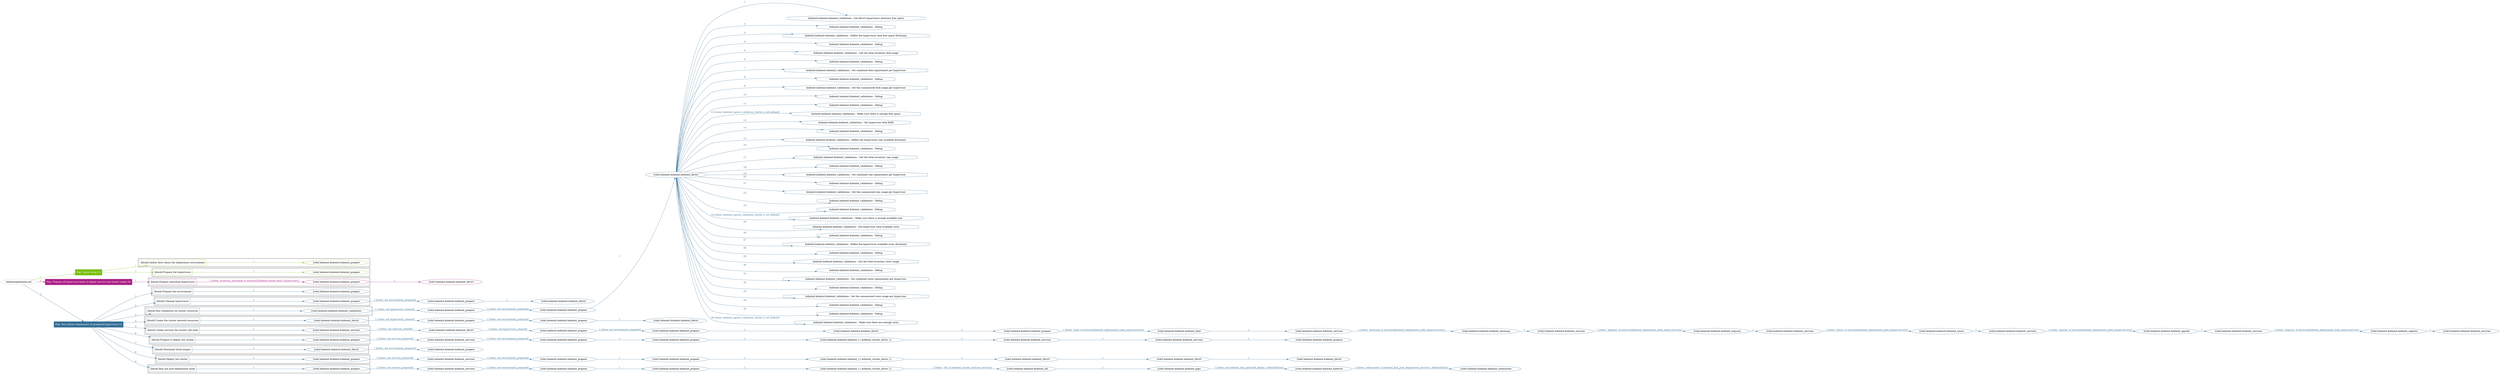 digraph {
	graph [concentrate=true ordering=in rankdir=LR ratio=fill]
	edge [esep=5 sep=10]
	"kubeinit/playbook.yml" [id=root_node style=dotted]
	play_78e0c5c6 [label="Play: Initial setup (1)" color="#7bbe0e" fontcolor="#ffffff" id=play_78e0c5c6 shape=box style=filled tooltip=localhost]
	"kubeinit/playbook.yml" -> play_78e0c5c6 [label="1 " color="#7bbe0e" fontcolor="#7bbe0e" id=edge_081ec9bc labeltooltip="1 " tooltip="1 "]
	subgraph "kubeinit.kubeinit.kubeinit_prepare" {
		role_49361a54 [label="[role] kubeinit.kubeinit.kubeinit_prepare" color="#7bbe0e" id=role_49361a54 tooltip="kubeinit.kubeinit.kubeinit_prepare"]
	}
	subgraph "kubeinit.kubeinit.kubeinit_prepare" {
		role_b3b9144f [label="[role] kubeinit.kubeinit.kubeinit_prepare" color="#7bbe0e" id=role_b3b9144f tooltip="kubeinit.kubeinit.kubeinit_prepare"]
	}
	subgraph "Play: Initial setup (1)" {
		play_78e0c5c6 -> block_4880dbca [label=1 color="#7bbe0e" fontcolor="#7bbe0e" id=edge_d084b6af labeltooltip=1 tooltip=1]
		subgraph cluster_block_4880dbca {
			block_4880dbca [label="[block] Gather facts about the deployment environment" color="#7bbe0e" id=block_4880dbca labeltooltip="Gather facts about the deployment environment" shape=box tooltip="Gather facts about the deployment environment"]
			block_4880dbca -> role_49361a54 [label="1 " color="#7bbe0e" fontcolor="#7bbe0e" id=edge_5d70359b labeltooltip="1 " tooltip="1 "]
		}
		play_78e0c5c6 -> block_6a4cf615 [label=2 color="#7bbe0e" fontcolor="#7bbe0e" id=edge_c360fb8b labeltooltip=2 tooltip=2]
		subgraph cluster_block_6a4cf615 {
			block_6a4cf615 [label="[block] Prepare the hypervisors" color="#7bbe0e" id=block_6a4cf615 labeltooltip="Prepare the hypervisors" shape=box tooltip="Prepare the hypervisors"]
			block_6a4cf615 -> role_b3b9144f [label="1 " color="#7bbe0e" fontcolor="#7bbe0e" id=edge_acd2c6da labeltooltip="1 " tooltip="1 "]
		}
	}
	play_a3384dc1 [label="Play: Prepare all hypervisor hosts to deploy service and cluster nodes (0)" color="#ac2087" fontcolor="#ffffff" id=play_a3384dc1 shape=box style=filled tooltip="Play: Prepare all hypervisor hosts to deploy service and cluster nodes (0)"]
	"kubeinit/playbook.yml" -> play_a3384dc1 [label="2 " color="#ac2087" fontcolor="#ac2087" id=edge_66e40b2c labeltooltip="2 " tooltip="2 "]
	subgraph "kubeinit.kubeinit.kubeinit_libvirt" {
		role_8b795a33 [label="[role] kubeinit.kubeinit.kubeinit_libvirt" color="#ac2087" id=role_8b795a33 tooltip="kubeinit.kubeinit.kubeinit_libvirt"]
	}
	subgraph "kubeinit.kubeinit.kubeinit_prepare" {
		role_91e2be31 [label="[role] kubeinit.kubeinit.kubeinit_prepare" color="#ac2087" id=role_91e2be31 tooltip="kubeinit.kubeinit.kubeinit_prepare"]
		role_91e2be31 -> role_8b795a33 [label="1 " color="#ac2087" fontcolor="#ac2087" id=edge_57174235 labeltooltip="1 " tooltip="1 "]
	}
	subgraph "Play: Prepare all hypervisor hosts to deploy service and cluster nodes (0)" {
		play_a3384dc1 -> block_22e64560 [label=1 color="#ac2087" fontcolor="#ac2087" id=edge_4ea8ae28 labeltooltip=1 tooltip=1]
		subgraph cluster_block_22e64560 {
			block_22e64560 [label="[block] Prepare individual hypervisors" color="#ac2087" id=block_22e64560 labeltooltip="Prepare individual hypervisors" shape=box tooltip="Prepare individual hypervisors"]
			block_22e64560 -> role_91e2be31 [label="1 [when: inventory_hostname in hostvars['kubeinit-cluster-facts'].hypervisors]" color="#ac2087" fontcolor="#ac2087" id=edge_3c7dc896 labeltooltip="1 [when: inventory_hostname in hostvars['kubeinit-cluster-facts'].hypervisors]" tooltip="1 [when: inventory_hostname in hostvars['kubeinit-cluster-facts'].hypervisors]"]
		}
	}
	play_2c9b46ae [label="Play: Run cluster deployment on prepared hypervisors (1)" color="#366f96" fontcolor="#ffffff" id=play_2c9b46ae shape=box style=filled tooltip=localhost]
	"kubeinit/playbook.yml" -> play_2c9b46ae [label="3 " color="#366f96" fontcolor="#366f96" id=edge_9c9fc6e3 labeltooltip="3 " tooltip="3 "]
	subgraph "kubeinit.kubeinit.kubeinit_prepare" {
		role_07605787 [label="[role] kubeinit.kubeinit.kubeinit_prepare" color="#366f96" id=role_07605787 tooltip="kubeinit.kubeinit.kubeinit_prepare"]
	}
	subgraph "kubeinit.kubeinit.kubeinit_libvirt" {
		role_a2a662f9 [label="[role] kubeinit.kubeinit.kubeinit_libvirt" color="#366f96" id=role_a2a662f9 tooltip="kubeinit.kubeinit.kubeinit_libvirt"]
	}
	subgraph "kubeinit.kubeinit.kubeinit_prepare" {
		role_4229e9a0 [label="[role] kubeinit.kubeinit.kubeinit_prepare" color="#366f96" id=role_4229e9a0 tooltip="kubeinit.kubeinit.kubeinit_prepare"]
		role_4229e9a0 -> role_a2a662f9 [label="1 " color="#366f96" fontcolor="#366f96" id=edge_b66af594 labeltooltip="1 " tooltip="1 "]
	}
	subgraph "kubeinit.kubeinit.kubeinit_prepare" {
		role_a5ef6d11 [label="[role] kubeinit.kubeinit.kubeinit_prepare" color="#366f96" id=role_a5ef6d11 tooltip="kubeinit.kubeinit.kubeinit_prepare"]
		role_a5ef6d11 -> role_4229e9a0 [label="1 [when: not environment_prepared]" color="#366f96" fontcolor="#366f96" id=edge_577969b5 labeltooltip="1 [when: not environment_prepared]" tooltip="1 [when: not environment_prepared]"]
	}
	subgraph "kubeinit.kubeinit.kubeinit_libvirt" {
		role_e459aa76 [label="[role] kubeinit.kubeinit.kubeinit_libvirt" color="#366f96" id=role_e459aa76 tooltip="kubeinit.kubeinit.kubeinit_libvirt"]
		task_b257404a [label="kubeinit.kubeinit.kubeinit_validations : Get libvirt hypervisors directory free space" color="#366f96" id=task_b257404a shape=octagon tooltip="kubeinit.kubeinit.kubeinit_validations : Get libvirt hypervisors directory free space"]
		role_e459aa76 -> task_b257404a [label="1 " color="#366f96" fontcolor="#366f96" id=edge_fc1ea0a2 labeltooltip="1 " tooltip="1 "]
		task_d31e4888 [label="kubeinit.kubeinit.kubeinit_validations : Debug" color="#366f96" id=task_d31e4888 shape=octagon tooltip="kubeinit.kubeinit.kubeinit_validations : Debug"]
		role_e459aa76 -> task_d31e4888 [label="2 " color="#366f96" fontcolor="#366f96" id=edge_0293eb52 labeltooltip="2 " tooltip="2 "]
		task_c49139e6 [label="kubeinit.kubeinit.kubeinit_validations : Define the hypervisors disk free space dictionary" color="#366f96" id=task_c49139e6 shape=octagon tooltip="kubeinit.kubeinit.kubeinit_validations : Define the hypervisors disk free space dictionary"]
		role_e459aa76 -> task_c49139e6 [label="3 " color="#366f96" fontcolor="#366f96" id=edge_d0acc52b labeltooltip="3 " tooltip="3 "]
		task_2e4860ab [label="kubeinit.kubeinit.kubeinit_validations : Debug" color="#366f96" id=task_2e4860ab shape=octagon tooltip="kubeinit.kubeinit.kubeinit_validations : Debug"]
		role_e459aa76 -> task_2e4860ab [label="4 " color="#366f96" fontcolor="#366f96" id=edge_023df4e5 labeltooltip="4 " tooltip="4 "]
		task_bb2fe923 [label="kubeinit.kubeinit.kubeinit_validations : Get the total inventory disk usage" color="#366f96" id=task_bb2fe923 shape=octagon tooltip="kubeinit.kubeinit.kubeinit_validations : Get the total inventory disk usage"]
		role_e459aa76 -> task_bb2fe923 [label="5 " color="#366f96" fontcolor="#366f96" id=edge_8eff5120 labeltooltip="5 " tooltip="5 "]
		task_5b0d829d [label="kubeinit.kubeinit.kubeinit_validations : Debug" color="#366f96" id=task_5b0d829d shape=octagon tooltip="kubeinit.kubeinit.kubeinit_validations : Debug"]
		role_e459aa76 -> task_5b0d829d [label="6 " color="#366f96" fontcolor="#366f96" id=edge_45d51ae0 labeltooltip="6 " tooltip="6 "]
		task_93ef8a6e [label="kubeinit.kubeinit.kubeinit_validations : Set combined disk requirement per hypervisor" color="#366f96" id=task_93ef8a6e shape=octagon tooltip="kubeinit.kubeinit.kubeinit_validations : Set combined disk requirement per hypervisor"]
		role_e459aa76 -> task_93ef8a6e [label="7 " color="#366f96" fontcolor="#366f96" id=edge_3972f02d labeltooltip="7 " tooltip="7 "]
		task_20ab6495 [label="kubeinit.kubeinit.kubeinit_validations : Debug" color="#366f96" id=task_20ab6495 shape=octagon tooltip="kubeinit.kubeinit.kubeinit_validations : Debug"]
		role_e459aa76 -> task_20ab6495 [label="8 " color="#366f96" fontcolor="#366f96" id=edge_bcea1ef4 labeltooltip="8 " tooltip="8 "]
		task_5484a7b8 [label="kubeinit.kubeinit.kubeinit_validations : Set the summarized disk usage per hypervisor" color="#366f96" id=task_5484a7b8 shape=octagon tooltip="kubeinit.kubeinit.kubeinit_validations : Set the summarized disk usage per hypervisor"]
		role_e459aa76 -> task_5484a7b8 [label="9 " color="#366f96" fontcolor="#366f96" id=edge_75a64a95 labeltooltip="9 " tooltip="9 "]
		task_d63a0058 [label="kubeinit.kubeinit.kubeinit_validations : Debug" color="#366f96" id=task_d63a0058 shape=octagon tooltip="kubeinit.kubeinit.kubeinit_validations : Debug"]
		role_e459aa76 -> task_d63a0058 [label="10 " color="#366f96" fontcolor="#366f96" id=edge_f9df5fb9 labeltooltip="10 " tooltip="10 "]
		task_d9444217 [label="kubeinit.kubeinit.kubeinit_validations : Debug" color="#366f96" id=task_d9444217 shape=octagon tooltip="kubeinit.kubeinit.kubeinit_validations : Debug"]
		role_e459aa76 -> task_d9444217 [label="11 " color="#366f96" fontcolor="#366f96" id=edge_daf56919 labeltooltip="11 " tooltip="11 "]
		task_ba3dba4c [label="kubeinit.kubeinit.kubeinit_validations : Make sure there is enough free space" color="#366f96" id=task_ba3dba4c shape=octagon tooltip="kubeinit.kubeinit.kubeinit_validations : Make sure there is enough free space"]
		role_e459aa76 -> task_ba3dba4c [label="12 [when: kubeinit_ignore_validation_checks is not defined]" color="#366f96" fontcolor="#366f96" id=edge_cc2455c1 labeltooltip="12 [when: kubeinit_ignore_validation_checks is not defined]" tooltip="12 [when: kubeinit_ignore_validation_checks is not defined]"]
		task_2770b4b2 [label="kubeinit.kubeinit.kubeinit_validations : Get hypervisor total RAM" color="#366f96" id=task_2770b4b2 shape=octagon tooltip="kubeinit.kubeinit.kubeinit_validations : Get hypervisor total RAM"]
		role_e459aa76 -> task_2770b4b2 [label="13 " color="#366f96" fontcolor="#366f96" id=edge_02e50876 labeltooltip="13 " tooltip="13 "]
		task_bf308fb3 [label="kubeinit.kubeinit.kubeinit_validations : Debug" color="#366f96" id=task_bf308fb3 shape=octagon tooltip="kubeinit.kubeinit.kubeinit_validations : Debug"]
		role_e459aa76 -> task_bf308fb3 [label="14 " color="#366f96" fontcolor="#366f96" id=edge_0a84e987 labeltooltip="14 " tooltip="14 "]
		task_bba93e92 [label="kubeinit.kubeinit.kubeinit_validations : Define the hypervisors ram available dictionary" color="#366f96" id=task_bba93e92 shape=octagon tooltip="kubeinit.kubeinit.kubeinit_validations : Define the hypervisors ram available dictionary"]
		role_e459aa76 -> task_bba93e92 [label="15 " color="#366f96" fontcolor="#366f96" id=edge_c0350aaf labeltooltip="15 " tooltip="15 "]
		task_e966447f [label="kubeinit.kubeinit.kubeinit_validations : Debug" color="#366f96" id=task_e966447f shape=octagon tooltip="kubeinit.kubeinit.kubeinit_validations : Debug"]
		role_e459aa76 -> task_e966447f [label="16 " color="#366f96" fontcolor="#366f96" id=edge_f5a5ab8d labeltooltip="16 " tooltip="16 "]
		task_87543a2d [label="kubeinit.kubeinit.kubeinit_validations : Get the total inventory ram usage" color="#366f96" id=task_87543a2d shape=octagon tooltip="kubeinit.kubeinit.kubeinit_validations : Get the total inventory ram usage"]
		role_e459aa76 -> task_87543a2d [label="17 " color="#366f96" fontcolor="#366f96" id=edge_529e8057 labeltooltip="17 " tooltip="17 "]
		task_7c62a261 [label="kubeinit.kubeinit.kubeinit_validations : Debug" color="#366f96" id=task_7c62a261 shape=octagon tooltip="kubeinit.kubeinit.kubeinit_validations : Debug"]
		role_e459aa76 -> task_7c62a261 [label="18 " color="#366f96" fontcolor="#366f96" id=edge_cb0914a3 labeltooltip="18 " tooltip="18 "]
		task_c16ec78d [label="kubeinit.kubeinit.kubeinit_validations : Set combined ram requirement per hypervisor" color="#366f96" id=task_c16ec78d shape=octagon tooltip="kubeinit.kubeinit.kubeinit_validations : Set combined ram requirement per hypervisor"]
		role_e459aa76 -> task_c16ec78d [label="19 " color="#366f96" fontcolor="#366f96" id=edge_7c21e29c labeltooltip="19 " tooltip="19 "]
		task_5fdf8964 [label="kubeinit.kubeinit.kubeinit_validations : Debug" color="#366f96" id=task_5fdf8964 shape=octagon tooltip="kubeinit.kubeinit.kubeinit_validations : Debug"]
		role_e459aa76 -> task_5fdf8964 [label="20 " color="#366f96" fontcolor="#366f96" id=edge_f0983c80 labeltooltip="20 " tooltip="20 "]
		task_afa3d9a6 [label="kubeinit.kubeinit.kubeinit_validations : Set the summarized ram usage per hypervisor" color="#366f96" id=task_afa3d9a6 shape=octagon tooltip="kubeinit.kubeinit.kubeinit_validations : Set the summarized ram usage per hypervisor"]
		role_e459aa76 -> task_afa3d9a6 [label="21 " color="#366f96" fontcolor="#366f96" id=edge_b2de5abe labeltooltip="21 " tooltip="21 "]
		task_c266c265 [label="kubeinit.kubeinit.kubeinit_validations : Debug" color="#366f96" id=task_c266c265 shape=octagon tooltip="kubeinit.kubeinit.kubeinit_validations : Debug"]
		role_e459aa76 -> task_c266c265 [label="22 " color="#366f96" fontcolor="#366f96" id=edge_27b56a0f labeltooltip="22 " tooltip="22 "]
		task_62589814 [label="kubeinit.kubeinit.kubeinit_validations : Debug" color="#366f96" id=task_62589814 shape=octagon tooltip="kubeinit.kubeinit.kubeinit_validations : Debug"]
		role_e459aa76 -> task_62589814 [label="23 " color="#366f96" fontcolor="#366f96" id=edge_af00137b labeltooltip="23 " tooltip="23 "]
		task_de4c83a9 [label="kubeinit.kubeinit.kubeinit_validations : Make sure there is enough available ram" color="#366f96" id=task_de4c83a9 shape=octagon tooltip="kubeinit.kubeinit.kubeinit_validations : Make sure there is enough available ram"]
		role_e459aa76 -> task_de4c83a9 [label="24 [when: kubeinit_ignore_validation_checks is not defined]" color="#366f96" fontcolor="#366f96" id=edge_6208bf9d labeltooltip="24 [when: kubeinit_ignore_validation_checks is not defined]" tooltip="24 [when: kubeinit_ignore_validation_checks is not defined]"]
		task_b7607610 [label="kubeinit.kubeinit.kubeinit_validations : Get hypervisor total available cores" color="#366f96" id=task_b7607610 shape=octagon tooltip="kubeinit.kubeinit.kubeinit_validations : Get hypervisor total available cores"]
		role_e459aa76 -> task_b7607610 [label="25 " color="#366f96" fontcolor="#366f96" id=edge_4ff2ddfd labeltooltip="25 " tooltip="25 "]
		task_a5dfbad9 [label="kubeinit.kubeinit.kubeinit_validations : Debug" color="#366f96" id=task_a5dfbad9 shape=octagon tooltip="kubeinit.kubeinit.kubeinit_validations : Debug"]
		role_e459aa76 -> task_a5dfbad9 [label="26 " color="#366f96" fontcolor="#366f96" id=edge_891e39f0 labeltooltip="26 " tooltip="26 "]
		task_230b8ec1 [label="kubeinit.kubeinit.kubeinit_validations : Define the hypervisors available cores dictionary" color="#366f96" id=task_230b8ec1 shape=octagon tooltip="kubeinit.kubeinit.kubeinit_validations : Define the hypervisors available cores dictionary"]
		role_e459aa76 -> task_230b8ec1 [label="27 " color="#366f96" fontcolor="#366f96" id=edge_7e0246ba labeltooltip="27 " tooltip="27 "]
		task_3df99e6a [label="kubeinit.kubeinit.kubeinit_validations : Debug" color="#366f96" id=task_3df99e6a shape=octagon tooltip="kubeinit.kubeinit.kubeinit_validations : Debug"]
		role_e459aa76 -> task_3df99e6a [label="28 " color="#366f96" fontcolor="#366f96" id=edge_71cd6ddc labeltooltip="28 " tooltip="28 "]
		task_5a6b801d [label="kubeinit.kubeinit.kubeinit_validations : Get the total inventory cores usage" color="#366f96" id=task_5a6b801d shape=octagon tooltip="kubeinit.kubeinit.kubeinit_validations : Get the total inventory cores usage"]
		role_e459aa76 -> task_5a6b801d [label="29 " color="#366f96" fontcolor="#366f96" id=edge_bdb0a72b labeltooltip="29 " tooltip="29 "]
		task_4a8b0789 [label="kubeinit.kubeinit.kubeinit_validations : Debug" color="#366f96" id=task_4a8b0789 shape=octagon tooltip="kubeinit.kubeinit.kubeinit_validations : Debug"]
		role_e459aa76 -> task_4a8b0789 [label="30 " color="#366f96" fontcolor="#366f96" id=edge_eadfa973 labeltooltip="30 " tooltip="30 "]
		task_93697d78 [label="kubeinit.kubeinit.kubeinit_validations : Set combined cores requirement per hypervisor" color="#366f96" id=task_93697d78 shape=octagon tooltip="kubeinit.kubeinit.kubeinit_validations : Set combined cores requirement per hypervisor"]
		role_e459aa76 -> task_93697d78 [label="31 " color="#366f96" fontcolor="#366f96" id=edge_93cf6aae labeltooltip="31 " tooltip="31 "]
		task_bc9c66f2 [label="kubeinit.kubeinit.kubeinit_validations : Debug" color="#366f96" id=task_bc9c66f2 shape=octagon tooltip="kubeinit.kubeinit.kubeinit_validations : Debug"]
		role_e459aa76 -> task_bc9c66f2 [label="32 " color="#366f96" fontcolor="#366f96" id=edge_4663ed2f labeltooltip="32 " tooltip="32 "]
		task_11d095f2 [label="kubeinit.kubeinit.kubeinit_validations : Set the summarized cores usage per hypervisor" color="#366f96" id=task_11d095f2 shape=octagon tooltip="kubeinit.kubeinit.kubeinit_validations : Set the summarized cores usage per hypervisor"]
		role_e459aa76 -> task_11d095f2 [label="33 " color="#366f96" fontcolor="#366f96" id=edge_84baf614 labeltooltip="33 " tooltip="33 "]
		task_166c3e89 [label="kubeinit.kubeinit.kubeinit_validations : Debug" color="#366f96" id=task_166c3e89 shape=octagon tooltip="kubeinit.kubeinit.kubeinit_validations : Debug"]
		role_e459aa76 -> task_166c3e89 [label="34 " color="#366f96" fontcolor="#366f96" id=edge_ef71ca6f labeltooltip="34 " tooltip="34 "]
		task_7e9fe84e [label="kubeinit.kubeinit.kubeinit_validations : Debug" color="#366f96" id=task_7e9fe84e shape=octagon tooltip="kubeinit.kubeinit.kubeinit_validations : Debug"]
		role_e459aa76 -> task_7e9fe84e [label="35 " color="#366f96" fontcolor="#366f96" id=edge_c22096f1 labeltooltip="35 " tooltip="35 "]
		task_85eacc3c [label="kubeinit.kubeinit.kubeinit_validations : Make sure there are enough cores" color="#366f96" id=task_85eacc3c shape=octagon tooltip="kubeinit.kubeinit.kubeinit_validations : Make sure there are enough cores"]
		role_e459aa76 -> task_85eacc3c [label="36 [when: kubeinit_ignore_validation_checks is not defined]" color="#366f96" fontcolor="#366f96" id=edge_10ad90d6 labeltooltip="36 [when: kubeinit_ignore_validation_checks is not defined]" tooltip="36 [when: kubeinit_ignore_validation_checks is not defined]"]
	}
	subgraph "kubeinit.kubeinit.kubeinit_prepare" {
		role_65186c21 [label="[role] kubeinit.kubeinit.kubeinit_prepare" color="#366f96" id=role_65186c21 tooltip="kubeinit.kubeinit.kubeinit_prepare"]
		role_65186c21 -> role_e459aa76 [label="1 " color="#366f96" fontcolor="#366f96" id=edge_23abef56 labeltooltip="1 " tooltip="1 "]
	}
	subgraph "kubeinit.kubeinit.kubeinit_prepare" {
		role_a23da79d [label="[role] kubeinit.kubeinit.kubeinit_prepare" color="#366f96" id=role_a23da79d tooltip="kubeinit.kubeinit.kubeinit_prepare"]
		role_a23da79d -> role_65186c21 [label="1 [when: not environment_prepared]" color="#366f96" fontcolor="#366f96" id=edge_c0542816 labeltooltip="1 [when: not environment_prepared]" tooltip="1 [when: not environment_prepared]"]
	}
	subgraph "kubeinit.kubeinit.kubeinit_validations" {
		role_3defad0f [label="[role] kubeinit.kubeinit.kubeinit_validations" color="#366f96" id=role_3defad0f tooltip="kubeinit.kubeinit.kubeinit_validations"]
		role_3defad0f -> role_a23da79d [label="1 [when: not hypervisors_cleaned]" color="#366f96" fontcolor="#366f96" id=edge_42af19e5 labeltooltip="1 [when: not hypervisors_cleaned]" tooltip="1 [when: not hypervisors_cleaned]"]
	}
	subgraph "kubeinit.kubeinit.kubeinit_libvirt" {
		role_e9377848 [label="[role] kubeinit.kubeinit.kubeinit_libvirt" color="#366f96" id=role_e9377848 tooltip="kubeinit.kubeinit.kubeinit_libvirt"]
	}
	subgraph "kubeinit.kubeinit.kubeinit_prepare" {
		role_fd46405e [label="[role] kubeinit.kubeinit.kubeinit_prepare" color="#366f96" id=role_fd46405e tooltip="kubeinit.kubeinit.kubeinit_prepare"]
		role_fd46405e -> role_e9377848 [label="1 " color="#366f96" fontcolor="#366f96" id=edge_e4ec0e14 labeltooltip="1 " tooltip="1 "]
	}
	subgraph "kubeinit.kubeinit.kubeinit_prepare" {
		role_def8d15d [label="[role] kubeinit.kubeinit.kubeinit_prepare" color="#366f96" id=role_def8d15d tooltip="kubeinit.kubeinit.kubeinit_prepare"]
		role_def8d15d -> role_fd46405e [label="1 [when: not environment_prepared]" color="#366f96" fontcolor="#366f96" id=edge_be61bec3 labeltooltip="1 [when: not environment_prepared]" tooltip="1 [when: not environment_prepared]"]
	}
	subgraph "kubeinit.kubeinit.kubeinit_libvirt" {
		role_87d83367 [label="[role] kubeinit.kubeinit.kubeinit_libvirt" color="#366f96" id=role_87d83367 tooltip="kubeinit.kubeinit.kubeinit_libvirt"]
		role_87d83367 -> role_def8d15d [label="1 [when: not hypervisors_cleaned]" color="#366f96" fontcolor="#366f96" id=edge_54d5c5c0 labeltooltip="1 [when: not hypervisors_cleaned]" tooltip="1 [when: not hypervisors_cleaned]"]
	}
	subgraph "kubeinit.kubeinit.kubeinit_services" {
		role_2f1add27 [label="[role] kubeinit.kubeinit.kubeinit_services" color="#366f96" id=role_2f1add27 tooltip="kubeinit.kubeinit.kubeinit_services"]
	}
	subgraph "kubeinit.kubeinit.kubeinit_registry" {
		role_c3a4ef0e [label="[role] kubeinit.kubeinit.kubeinit_registry" color="#366f96" id=role_c3a4ef0e tooltip="kubeinit.kubeinit.kubeinit_registry"]
		role_c3a4ef0e -> role_2f1add27 [label="1 " color="#366f96" fontcolor="#366f96" id=edge_914a67cf labeltooltip="1 " tooltip="1 "]
	}
	subgraph "kubeinit.kubeinit.kubeinit_services" {
		role_b870f9fc [label="[role] kubeinit.kubeinit.kubeinit_services" color="#366f96" id=role_b870f9fc tooltip="kubeinit.kubeinit.kubeinit_services"]
		role_b870f9fc -> role_c3a4ef0e [label="1 [when: 'registry' in hostvars[kubeinit_deployment_node_name].services]" color="#366f96" fontcolor="#366f96" id=edge_0ba93ef4 labeltooltip="1 [when: 'registry' in hostvars[kubeinit_deployment_node_name].services]" tooltip="1 [when: 'registry' in hostvars[kubeinit_deployment_node_name].services]"]
	}
	subgraph "kubeinit.kubeinit.kubeinit_apache" {
		role_5fb9e2ce [label="[role] kubeinit.kubeinit.kubeinit_apache" color="#366f96" id=role_5fb9e2ce tooltip="kubeinit.kubeinit.kubeinit_apache"]
		role_5fb9e2ce -> role_b870f9fc [label="1 " color="#366f96" fontcolor="#366f96" id=edge_ececb089 labeltooltip="1 " tooltip="1 "]
	}
	subgraph "kubeinit.kubeinit.kubeinit_services" {
		role_3821bca7 [label="[role] kubeinit.kubeinit.kubeinit_services" color="#366f96" id=role_3821bca7 tooltip="kubeinit.kubeinit.kubeinit_services"]
		role_3821bca7 -> role_5fb9e2ce [label="1 [when: 'apache' in hostvars[kubeinit_deployment_node_name].services]" color="#366f96" fontcolor="#366f96" id=edge_a436a17d labeltooltip="1 [when: 'apache' in hostvars[kubeinit_deployment_node_name].services]" tooltip="1 [when: 'apache' in hostvars[kubeinit_deployment_node_name].services]"]
	}
	subgraph "kubeinit.kubeinit.kubeinit_nexus" {
		role_728e8283 [label="[role] kubeinit.kubeinit.kubeinit_nexus" color="#366f96" id=role_728e8283 tooltip="kubeinit.kubeinit.kubeinit_nexus"]
		role_728e8283 -> role_3821bca7 [label="1 " color="#366f96" fontcolor="#366f96" id=edge_f64cb53d labeltooltip="1 " tooltip="1 "]
	}
	subgraph "kubeinit.kubeinit.kubeinit_services" {
		role_549228c2 [label="[role] kubeinit.kubeinit.kubeinit_services" color="#366f96" id=role_549228c2 tooltip="kubeinit.kubeinit.kubeinit_services"]
		role_549228c2 -> role_728e8283 [label="1 [when: 'nexus' in hostvars[kubeinit_deployment_node_name].services]" color="#366f96" fontcolor="#366f96" id=edge_dee4fef6 labeltooltip="1 [when: 'nexus' in hostvars[kubeinit_deployment_node_name].services]" tooltip="1 [when: 'nexus' in hostvars[kubeinit_deployment_node_name].services]"]
	}
	subgraph "kubeinit.kubeinit.kubeinit_haproxy" {
		role_f21a6cd4 [label="[role] kubeinit.kubeinit.kubeinit_haproxy" color="#366f96" id=role_f21a6cd4 tooltip="kubeinit.kubeinit.kubeinit_haproxy"]
		role_f21a6cd4 -> role_549228c2 [label="1 " color="#366f96" fontcolor="#366f96" id=edge_0dec095f labeltooltip="1 " tooltip="1 "]
	}
	subgraph "kubeinit.kubeinit.kubeinit_services" {
		role_c5315032 [label="[role] kubeinit.kubeinit.kubeinit_services" color="#366f96" id=role_c5315032 tooltip="kubeinit.kubeinit.kubeinit_services"]
		role_c5315032 -> role_f21a6cd4 [label="1 [when: 'haproxy' in hostvars[kubeinit_deployment_node_name].services]" color="#366f96" fontcolor="#366f96" id=edge_6e248b7b labeltooltip="1 [when: 'haproxy' in hostvars[kubeinit_deployment_node_name].services]" tooltip="1 [when: 'haproxy' in hostvars[kubeinit_deployment_node_name].services]"]
	}
	subgraph "kubeinit.kubeinit.kubeinit_dnsmasq" {
		role_31a96b49 [label="[role] kubeinit.kubeinit.kubeinit_dnsmasq" color="#366f96" id=role_31a96b49 tooltip="kubeinit.kubeinit.kubeinit_dnsmasq"]
		role_31a96b49 -> role_c5315032 [label="1 " color="#366f96" fontcolor="#366f96" id=edge_7f4f3521 labeltooltip="1 " tooltip="1 "]
	}
	subgraph "kubeinit.kubeinit.kubeinit_services" {
		role_0c385f38 [label="[role] kubeinit.kubeinit.kubeinit_services" color="#366f96" id=role_0c385f38 tooltip="kubeinit.kubeinit.kubeinit_services"]
		role_0c385f38 -> role_31a96b49 [label="1 [when: 'dnsmasq' in hostvars[kubeinit_deployment_node_name].services]" color="#366f96" fontcolor="#366f96" id=edge_14381b62 labeltooltip="1 [when: 'dnsmasq' in hostvars[kubeinit_deployment_node_name].services]" tooltip="1 [when: 'dnsmasq' in hostvars[kubeinit_deployment_node_name].services]"]
	}
	subgraph "kubeinit.kubeinit.kubeinit_bind" {
		role_8c06bf33 [label="[role] kubeinit.kubeinit.kubeinit_bind" color="#366f96" id=role_8c06bf33 tooltip="kubeinit.kubeinit.kubeinit_bind"]
		role_8c06bf33 -> role_0c385f38 [label="1 " color="#366f96" fontcolor="#366f96" id=edge_3202551b labeltooltip="1 " tooltip="1 "]
	}
	subgraph "kubeinit.kubeinit.kubeinit_prepare" {
		role_17cee01c [label="[role] kubeinit.kubeinit.kubeinit_prepare" color="#366f96" id=role_17cee01c tooltip="kubeinit.kubeinit.kubeinit_prepare"]
		role_17cee01c -> role_8c06bf33 [label="1 [when: 'bind' in hostvars[kubeinit_deployment_node_name].services]" color="#366f96" fontcolor="#366f96" id=edge_ab9c3778 labeltooltip="1 [when: 'bind' in hostvars[kubeinit_deployment_node_name].services]" tooltip="1 [when: 'bind' in hostvars[kubeinit_deployment_node_name].services]"]
	}
	subgraph "kubeinit.kubeinit.kubeinit_libvirt" {
		role_174c4a7f [label="[role] kubeinit.kubeinit.kubeinit_libvirt" color="#366f96" id=role_174c4a7f tooltip="kubeinit.kubeinit.kubeinit_libvirt"]
		role_174c4a7f -> role_17cee01c [label="1 " color="#366f96" fontcolor="#366f96" id=edge_9ebadd87 labeltooltip="1 " tooltip="1 "]
	}
	subgraph "kubeinit.kubeinit.kubeinit_prepare" {
		role_c0e89a9a [label="[role] kubeinit.kubeinit.kubeinit_prepare" color="#366f96" id=role_c0e89a9a tooltip="kubeinit.kubeinit.kubeinit_prepare"]
		role_c0e89a9a -> role_174c4a7f [label="1 " color="#366f96" fontcolor="#366f96" id=edge_783eec62 labeltooltip="1 " tooltip="1 "]
	}
	subgraph "kubeinit.kubeinit.kubeinit_prepare" {
		role_e299e9e5 [label="[role] kubeinit.kubeinit.kubeinit_prepare" color="#366f96" id=role_e299e9e5 tooltip="kubeinit.kubeinit.kubeinit_prepare"]
		role_e299e9e5 -> role_c0e89a9a [label="1 [when: not environment_prepared]" color="#366f96" fontcolor="#366f96" id=edge_839700b3 labeltooltip="1 [when: not environment_prepared]" tooltip="1 [when: not environment_prepared]"]
	}
	subgraph "kubeinit.kubeinit.kubeinit_libvirt" {
		role_9a4a0193 [label="[role] kubeinit.kubeinit.kubeinit_libvirt" color="#366f96" id=role_9a4a0193 tooltip="kubeinit.kubeinit.kubeinit_libvirt"]
		role_9a4a0193 -> role_e299e9e5 [label="1 [when: not hypervisors_cleaned]" color="#366f96" fontcolor="#366f96" id=edge_82853b5b labeltooltip="1 [when: not hypervisors_cleaned]" tooltip="1 [when: not hypervisors_cleaned]"]
	}
	subgraph "kubeinit.kubeinit.kubeinit_services" {
		role_6cd84cb0 [label="[role] kubeinit.kubeinit.kubeinit_services" color="#366f96" id=role_6cd84cb0 tooltip="kubeinit.kubeinit.kubeinit_services"]
		role_6cd84cb0 -> role_9a4a0193 [label="1 [when: not network_created]" color="#366f96" fontcolor="#366f96" id=edge_20ca0f4e labeltooltip="1 [when: not network_created]" tooltip="1 [when: not network_created]"]
	}
	subgraph "kubeinit.kubeinit.kubeinit_prepare" {
		role_e5cae20b [label="[role] kubeinit.kubeinit.kubeinit_prepare" color="#366f96" id=role_e5cae20b tooltip="kubeinit.kubeinit.kubeinit_prepare"]
	}
	subgraph "kubeinit.kubeinit.kubeinit_services" {
		role_01996f50 [label="[role] kubeinit.kubeinit.kubeinit_services" color="#366f96" id=role_01996f50 tooltip="kubeinit.kubeinit.kubeinit_services"]
		role_01996f50 -> role_e5cae20b [label="1 " color="#366f96" fontcolor="#366f96" id=edge_a18dafc6 labeltooltip="1 " tooltip="1 "]
	}
	subgraph "kubeinit.kubeinit.kubeinit_services" {
		role_9ef07d40 [label="[role] kubeinit.kubeinit.kubeinit_services" color="#366f96" id=role_9ef07d40 tooltip="kubeinit.kubeinit.kubeinit_services"]
		role_9ef07d40 -> role_01996f50 [label="1 " color="#366f96" fontcolor="#366f96" id=edge_ab2ceaa8 labeltooltip="1 " tooltip="1 "]
	}
	subgraph "kubeinit.kubeinit.kubeinit_{{ kubeinit_cluster_distro }}" {
		role_75fdd027 [label="[role] kubeinit.kubeinit.kubeinit_{{ kubeinit_cluster_distro }}" color="#366f96" id=role_75fdd027 tooltip="kubeinit.kubeinit.kubeinit_{{ kubeinit_cluster_distro }}"]
		role_75fdd027 -> role_9ef07d40 [label="1 " color="#366f96" fontcolor="#366f96" id=edge_209692ba labeltooltip="1 " tooltip="1 "]
	}
	subgraph "kubeinit.kubeinit.kubeinit_prepare" {
		role_961bfafb [label="[role] kubeinit.kubeinit.kubeinit_prepare" color="#366f96" id=role_961bfafb tooltip="kubeinit.kubeinit.kubeinit_prepare"]
		role_961bfafb -> role_75fdd027 [label="1 " color="#366f96" fontcolor="#366f96" id=edge_7218dc09 labeltooltip="1 " tooltip="1 "]
	}
	subgraph "kubeinit.kubeinit.kubeinit_prepare" {
		role_6c17d645 [label="[role] kubeinit.kubeinit.kubeinit_prepare" color="#366f96" id=role_6c17d645 tooltip="kubeinit.kubeinit.kubeinit_prepare"]
		role_6c17d645 -> role_961bfafb [label="1 " color="#366f96" fontcolor="#366f96" id=edge_c2ec7b33 labeltooltip="1 " tooltip="1 "]
	}
	subgraph "kubeinit.kubeinit.kubeinit_services" {
		role_2acf1314 [label="[role] kubeinit.kubeinit.kubeinit_services" color="#366f96" id=role_2acf1314 tooltip="kubeinit.kubeinit.kubeinit_services"]
		role_2acf1314 -> role_6c17d645 [label="1 [when: not environment_prepared]" color="#366f96" fontcolor="#366f96" id=edge_e5b097d4 labeltooltip="1 [when: not environment_prepared]" tooltip="1 [when: not environment_prepared]"]
	}
	subgraph "kubeinit.kubeinit.kubeinit_prepare" {
		role_22d5329b [label="[role] kubeinit.kubeinit.kubeinit_prepare" color="#366f96" id=role_22d5329b tooltip="kubeinit.kubeinit.kubeinit_prepare"]
		role_22d5329b -> role_2acf1314 [label="1 [when: not services_prepared]" color="#366f96" fontcolor="#366f96" id=edge_4bb82d01 labeltooltip="1 [when: not services_prepared]" tooltip="1 [when: not services_prepared]"]
	}
	subgraph "kubeinit.kubeinit.kubeinit_prepare" {
		role_061b2a42 [label="[role] kubeinit.kubeinit.kubeinit_prepare" color="#366f96" id=role_061b2a42 tooltip="kubeinit.kubeinit.kubeinit_prepare"]
	}
	subgraph "kubeinit.kubeinit.kubeinit_libvirt" {
		role_dc158735 [label="[role] kubeinit.kubeinit.kubeinit_libvirt" color="#366f96" id=role_dc158735 tooltip="kubeinit.kubeinit.kubeinit_libvirt"]
		role_dc158735 -> role_061b2a42 [label="1 [when: not environment_prepared]" color="#366f96" fontcolor="#366f96" id=edge_4a6a9f1f labeltooltip="1 [when: not environment_prepared]" tooltip="1 [when: not environment_prepared]"]
	}
	subgraph "kubeinit.kubeinit.kubeinit_libvirt" {
		role_6f6b7f18 [label="[role] kubeinit.kubeinit.kubeinit_libvirt" color="#366f96" id=role_6f6b7f18 tooltip="kubeinit.kubeinit.kubeinit_libvirt"]
	}
	subgraph "kubeinit.kubeinit.kubeinit_libvirt" {
		role_11cbcbfc [label="[role] kubeinit.kubeinit.kubeinit_libvirt" color="#366f96" id=role_11cbcbfc tooltip="kubeinit.kubeinit.kubeinit_libvirt"]
		role_11cbcbfc -> role_6f6b7f18 [label="1 " color="#366f96" fontcolor="#366f96" id=edge_7eb39d45 labeltooltip="1 " tooltip="1 "]
	}
	subgraph "kubeinit.kubeinit.kubeinit_libvirt" {
		role_4be3ab08 [label="[role] kubeinit.kubeinit.kubeinit_libvirt" color="#366f96" id=role_4be3ab08 tooltip="kubeinit.kubeinit.kubeinit_libvirt"]
		role_4be3ab08 -> role_11cbcbfc [label="1 " color="#366f96" fontcolor="#366f96" id=edge_1f0bdaaf labeltooltip="1 " tooltip="1 "]
	}
	subgraph "kubeinit.kubeinit.kubeinit_{{ kubeinit_cluster_distro }}" {
		role_dfe57c45 [label="[role] kubeinit.kubeinit.kubeinit_{{ kubeinit_cluster_distro }}" color="#366f96" id=role_dfe57c45 tooltip="kubeinit.kubeinit.kubeinit_{{ kubeinit_cluster_distro }}"]
		role_dfe57c45 -> role_4be3ab08 [label="1 " color="#366f96" fontcolor="#366f96" id=edge_8ca26e09 labeltooltip="1 " tooltip="1 "]
	}
	subgraph "kubeinit.kubeinit.kubeinit_prepare" {
		role_99d1ede9 [label="[role] kubeinit.kubeinit.kubeinit_prepare" color="#366f96" id=role_99d1ede9 tooltip="kubeinit.kubeinit.kubeinit_prepare"]
		role_99d1ede9 -> role_dfe57c45 [label="1 " color="#366f96" fontcolor="#366f96" id=edge_da0471bd labeltooltip="1 " tooltip="1 "]
	}
	subgraph "kubeinit.kubeinit.kubeinit_prepare" {
		role_44992348 [label="[role] kubeinit.kubeinit.kubeinit_prepare" color="#366f96" id=role_44992348 tooltip="kubeinit.kubeinit.kubeinit_prepare"]
		role_44992348 -> role_99d1ede9 [label="1 " color="#366f96" fontcolor="#366f96" id=edge_22ba2eb6 labeltooltip="1 " tooltip="1 "]
	}
	subgraph "kubeinit.kubeinit.kubeinit_services" {
		role_b3138527 [label="[role] kubeinit.kubeinit.kubeinit_services" color="#366f96" id=role_b3138527 tooltip="kubeinit.kubeinit.kubeinit_services"]
		role_b3138527 -> role_44992348 [label="1 [when: not environment_prepared]" color="#366f96" fontcolor="#366f96" id=edge_8403e6d2 labeltooltip="1 [when: not environment_prepared]" tooltip="1 [when: not environment_prepared]"]
	}
	subgraph "kubeinit.kubeinit.kubeinit_prepare" {
		role_eb29a77f [label="[role] kubeinit.kubeinit.kubeinit_prepare" color="#366f96" id=role_eb29a77f tooltip="kubeinit.kubeinit.kubeinit_prepare"]
		role_eb29a77f -> role_b3138527 [label="1 [when: not services_prepared]" color="#366f96" fontcolor="#366f96" id=edge_b7987e50 labeltooltip="1 [when: not services_prepared]" tooltip="1 [when: not services_prepared]"]
	}
	subgraph "kubeinit.kubeinit.kubeinit_submariner" {
		role_2edb09d7 [label="[role] kubeinit.kubeinit.kubeinit_submariner" color="#366f96" id=role_2edb09d7 tooltip="kubeinit.kubeinit.kubeinit_submariner"]
	}
	subgraph "kubeinit.kubeinit.kubeinit_kubevirt" {
		role_a27c4cea [label="[role] kubeinit.kubeinit.kubeinit_kubevirt" color="#366f96" id=role_a27c4cea tooltip="kubeinit.kubeinit.kubeinit_kubevirt"]
		role_a27c4cea -> role_2edb09d7 [label="1 [when: 'submariner' in kubeinit_fact_post_deployment_services | default(False)]" color="#366f96" fontcolor="#366f96" id=edge_17f0c19b labeltooltip="1 [when: 'submariner' in kubeinit_fact_post_deployment_services | default(False)]" tooltip="1 [when: 'submariner' in kubeinit_fact_post_deployment_services | default(False)]"]
	}
	subgraph "kubeinit.kubeinit.kubeinit_apps" {
		role_a5ed03e6 [label="[role] kubeinit.kubeinit.kubeinit_apps" color="#366f96" id=role_a5ed03e6 tooltip="kubeinit.kubeinit.kubeinit_apps"]
		role_a5ed03e6 -> role_a27c4cea [label="1 [when: not kubeinit_okd_openshift_deploy | default(False)]" color="#366f96" fontcolor="#366f96" id=edge_580dec1e labeltooltip="1 [when: not kubeinit_okd_openshift_deploy | default(False)]" tooltip="1 [when: not kubeinit_okd_openshift_deploy | default(False)]"]
	}
	subgraph "kubeinit.kubeinit.kubeinit_nfs" {
		role_bc0b0aa6 [label="[role] kubeinit.kubeinit.kubeinit_nfs" color="#366f96" id=role_bc0b0aa6 tooltip="kubeinit.kubeinit.kubeinit_nfs"]
		role_bc0b0aa6 -> role_a5ed03e6 [label="1 " color="#366f96" fontcolor="#366f96" id=edge_a89e2633 labeltooltip="1 " tooltip="1 "]
	}
	subgraph "kubeinit.kubeinit.kubeinit_{{ kubeinit_cluster_distro }}" {
		role_96f1afaa [label="[role] kubeinit.kubeinit.kubeinit_{{ kubeinit_cluster_distro }}" color="#366f96" id=role_96f1afaa tooltip="kubeinit.kubeinit.kubeinit_{{ kubeinit_cluster_distro }}"]
		role_96f1afaa -> role_bc0b0aa6 [label="1 [when: 'nfs' in kubeinit_cluster_hostvars.services]" color="#366f96" fontcolor="#366f96" id=edge_00d94849 labeltooltip="1 [when: 'nfs' in kubeinit_cluster_hostvars.services]" tooltip="1 [when: 'nfs' in kubeinit_cluster_hostvars.services]"]
	}
	subgraph "kubeinit.kubeinit.kubeinit_prepare" {
		role_56e412df [label="[role] kubeinit.kubeinit.kubeinit_prepare" color="#366f96" id=role_56e412df tooltip="kubeinit.kubeinit.kubeinit_prepare"]
		role_56e412df -> role_96f1afaa [label="1 " color="#366f96" fontcolor="#366f96" id=edge_512ad499 labeltooltip="1 " tooltip="1 "]
	}
	subgraph "kubeinit.kubeinit.kubeinit_prepare" {
		role_66902c5d [label="[role] kubeinit.kubeinit.kubeinit_prepare" color="#366f96" id=role_66902c5d tooltip="kubeinit.kubeinit.kubeinit_prepare"]
		role_66902c5d -> role_56e412df [label="1 " color="#366f96" fontcolor="#366f96" id=edge_3cf43780 labeltooltip="1 " tooltip="1 "]
	}
	subgraph "kubeinit.kubeinit.kubeinit_services" {
		role_e35ed3bb [label="[role] kubeinit.kubeinit.kubeinit_services" color="#366f96" id=role_e35ed3bb tooltip="kubeinit.kubeinit.kubeinit_services"]
		role_e35ed3bb -> role_66902c5d [label="1 [when: not environment_prepared]" color="#366f96" fontcolor="#366f96" id=edge_06c37348 labeltooltip="1 [when: not environment_prepared]" tooltip="1 [when: not environment_prepared]"]
	}
	subgraph "kubeinit.kubeinit.kubeinit_prepare" {
		role_76cc1c38 [label="[role] kubeinit.kubeinit.kubeinit_prepare" color="#366f96" id=role_76cc1c38 tooltip="kubeinit.kubeinit.kubeinit_prepare"]
		role_76cc1c38 -> role_e35ed3bb [label="1 [when: not services_prepared]" color="#366f96" fontcolor="#366f96" id=edge_a2387ffe labeltooltip="1 [when: not services_prepared]" tooltip="1 [when: not services_prepared]"]
	}
	subgraph "Play: Run cluster deployment on prepared hypervisors (1)" {
		play_2c9b46ae -> block_9bfef276 [label=1 color="#366f96" fontcolor="#366f96" id=edge_a9465c45 labeltooltip=1 tooltip=1]
		subgraph cluster_block_9bfef276 {
			block_9bfef276 [label="[block] Prepare the environment" color="#366f96" id=block_9bfef276 labeltooltip="Prepare the environment" shape=box tooltip="Prepare the environment"]
			block_9bfef276 -> role_07605787 [label="1 " color="#366f96" fontcolor="#366f96" id=edge_f649f590 labeltooltip="1 " tooltip="1 "]
		}
		play_2c9b46ae -> block_a192f700 [label=2 color="#366f96" fontcolor="#366f96" id=edge_5e2a71b9 labeltooltip=2 tooltip=2]
		subgraph cluster_block_a192f700 {
			block_a192f700 [label="[block] Cleanup hypervisors" color="#366f96" id=block_a192f700 labeltooltip="Cleanup hypervisors" shape=box tooltip="Cleanup hypervisors"]
			block_a192f700 -> role_a5ef6d11 [label="1 " color="#366f96" fontcolor="#366f96" id=edge_8b62928b labeltooltip="1 " tooltip="1 "]
		}
		play_2c9b46ae -> block_2a43bb1d [label=3 color="#366f96" fontcolor="#366f96" id=edge_6a1932c3 labeltooltip=3 tooltip=3]
		subgraph cluster_block_2a43bb1d {
			block_2a43bb1d [label="[block] Run validations on cluster resources" color="#366f96" id=block_2a43bb1d labeltooltip="Run validations on cluster resources" shape=box tooltip="Run validations on cluster resources"]
			block_2a43bb1d -> role_3defad0f [label="1 " color="#366f96" fontcolor="#366f96" id=edge_8c99d8ad labeltooltip="1 " tooltip="1 "]
		}
		play_2c9b46ae -> block_db34ed59 [label=4 color="#366f96" fontcolor="#366f96" id=edge_0709b7c2 labeltooltip=4 tooltip=4]
		subgraph cluster_block_db34ed59 {
			block_db34ed59 [label="[block] Create the cluster network resources" color="#366f96" id=block_db34ed59 labeltooltip="Create the cluster network resources" shape=box tooltip="Create the cluster network resources"]
			block_db34ed59 -> role_87d83367 [label="1 " color="#366f96" fontcolor="#366f96" id=edge_1da30954 labeltooltip="1 " tooltip="1 "]
		}
		play_2c9b46ae -> block_9cdef518 [label=5 color="#366f96" fontcolor="#366f96" id=edge_c3a704b2 labeltooltip=5 tooltip=5]
		subgraph cluster_block_9cdef518 {
			block_9cdef518 [label="[block] Create services the cluster will need" color="#366f96" id=block_9cdef518 labeltooltip="Create services the cluster will need" shape=box tooltip="Create services the cluster will need"]
			block_9cdef518 -> role_6cd84cb0 [label="1 " color="#366f96" fontcolor="#366f96" id=edge_8bcf37e7 labeltooltip="1 " tooltip="1 "]
		}
		play_2c9b46ae -> block_142943c6 [label=6 color="#366f96" fontcolor="#366f96" id=edge_f08d4a1f labeltooltip=6 tooltip=6]
		subgraph cluster_block_142943c6 {
			block_142943c6 [label="[block] Prepare to deploy the cluster" color="#366f96" id=block_142943c6 labeltooltip="Prepare to deploy the cluster" shape=box tooltip="Prepare to deploy the cluster"]
			block_142943c6 -> role_22d5329b [label="1 " color="#366f96" fontcolor="#366f96" id=edge_597e2e42 labeltooltip="1 " tooltip="1 "]
		}
		play_2c9b46ae -> block_2c88be7b [label=7 color="#366f96" fontcolor="#366f96" id=edge_2bd942cc labeltooltip=7 tooltip=7]
		subgraph cluster_block_2c88be7b {
			block_2c88be7b [label="[block] Download cloud images" color="#366f96" id=block_2c88be7b labeltooltip="Download cloud images" shape=box tooltip="Download cloud images"]
			block_2c88be7b -> role_dc158735 [label="1 " color="#366f96" fontcolor="#366f96" id=edge_f4f7c587 labeltooltip="1 " tooltip="1 "]
		}
		play_2c9b46ae -> block_bc97bd62 [label=8 color="#366f96" fontcolor="#366f96" id=edge_f04625f1 labeltooltip=8 tooltip=8]
		subgraph cluster_block_bc97bd62 {
			block_bc97bd62 [label="[block] Deploy the cluster" color="#366f96" id=block_bc97bd62 labeltooltip="Deploy the cluster" shape=box tooltip="Deploy the cluster"]
			block_bc97bd62 -> role_eb29a77f [label="1 " color="#366f96" fontcolor="#366f96" id=edge_bbd12cce labeltooltip="1 " tooltip="1 "]
		}
		play_2c9b46ae -> block_34ed7d9e [label=9 color="#366f96" fontcolor="#366f96" id=edge_957271ef labeltooltip=9 tooltip=9]
		subgraph cluster_block_34ed7d9e {
			block_34ed7d9e [label="[block] Run any post-deployment tasks" color="#366f96" id=block_34ed7d9e labeltooltip="Run any post-deployment tasks" shape=box tooltip="Run any post-deployment tasks"]
			block_34ed7d9e -> role_76cc1c38 [label="1 " color="#366f96" fontcolor="#366f96" id=edge_d747c51b labeltooltip="1 " tooltip="1 "]
		}
	}
}
